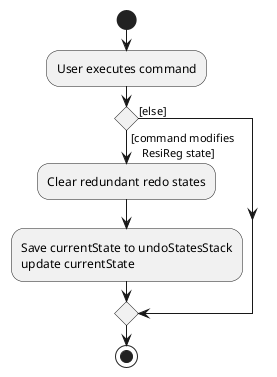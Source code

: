 @startuml
start
:User executes command;

'Since the beta syntax does not support placing the condition outside the
'diamond we place it as the true branch instead.

if () then ([command modifies
    ResiReg state])
    :Clear redundant redo states;
    :Save currentState to undoStatesStack
    update currentState;
else ([else])
endif
stop
@enduml
